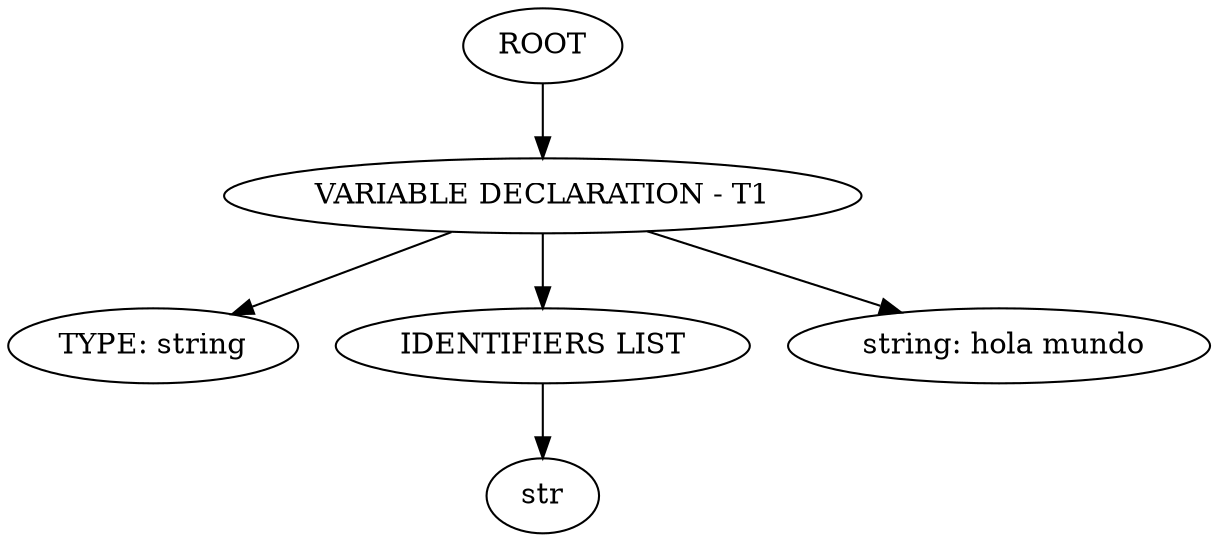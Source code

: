 digraph G{nodo0[label="ROOT"];
Node1[label="VARIABLE DECLARATION - T1"];
nodo0->Node1;
Node2[label="TYPE: string"];
Node1->Node2;
Node3[label="IDENTIFIERS LIST"];
Node1->Node3;
Node4[label="str"];
Node3->Node4;
Node5[label=" string: hola mundo"];
Node1->Node5;
}